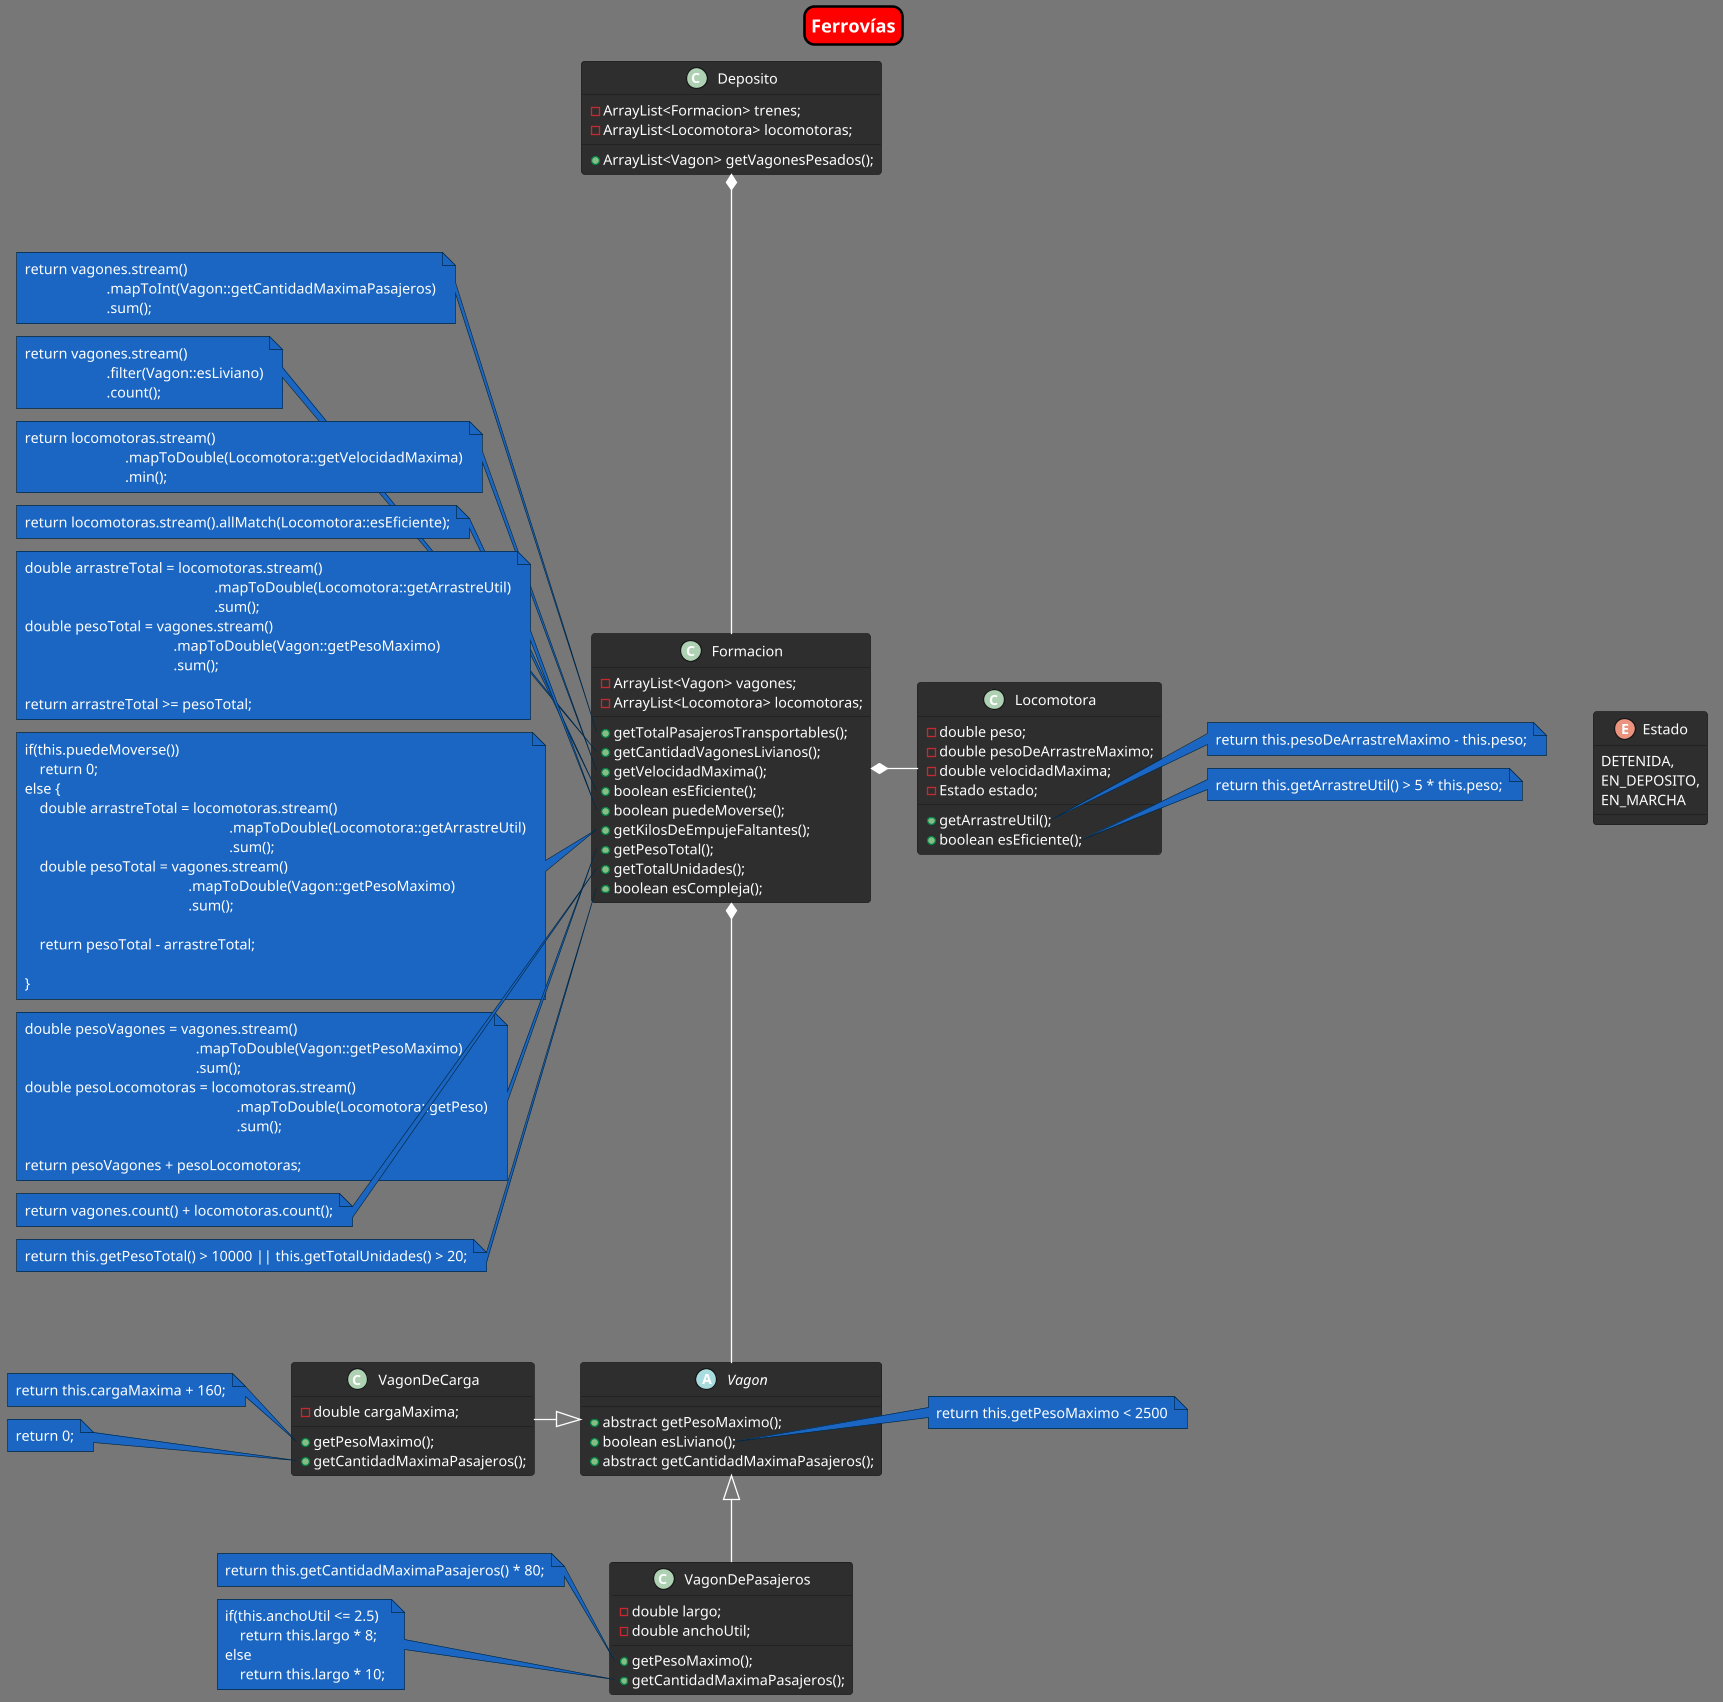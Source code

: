 @startuml
title "Ferrovías"
!theme reddress-darkblue
scale 1.3
'skinparam Linetype ortho
skinparam titleBorderRoundCorner 15
skinparam titleBorderThickness 2
skinparam titleBorderColor #000000
skinparam titleBackgroundColor #FF0000
skinparam defaultFontColor #FFFFFF
skinparam titleFontColor #FFFFFF


class Formacion {
    -ArrayList<Vagon> vagones;
    -ArrayList<Locomotora> locomotoras;

    +getTotalPasajerosTransportables();
    +getCantidadVagonesLivianos();
    +getVelocidadMaxima();
    +boolean esEficiente();
    +boolean puedeMoverse();
    +getKilosDeEmpujeFaltantes();
    +getPesoTotal();
    +getTotalUnidades();
    +boolean esCompleja();
}

class Locomotora {
    -double peso;
    -double pesoDeArrastreMaximo;
    -double velocidadMaxima;
    -Estado estado;

    +getArrastreUtil();
    +boolean esEficiente();
}

enum Estado {
    DETENIDA,
    EN_DEPOSITO,
    EN_MARCHA
}

abstract class Vagon {
    +abstract getPesoMaximo();
    +boolean esLiviano();
    +abstract getCantidadMaximaPasajeros();
}

class VagonDeCarga {
    -double cargaMaxima;

    +getPesoMaximo();
    +getCantidadMaximaPasajeros();
}

class VagonDePasajeros {
    -double largo;
    -double anchoUtil;

    +getPesoMaximo();
    +getCantidadMaximaPasajeros();
}

class Deposito {
    -ArrayList<Formacion> trenes;
    -ArrayList<Locomotora> locomotoras;

    +ArrayList<Vagon> getVagonesPesados();
}



'<<<<<<<<<<<<<< Relaciones <<<<<<<<<<<<<<
Deposito *-- Formacion

Formacion *-- Vagon
Formacion *-r- Locomotora

Vagon <|-l- VagonDeCarga
Vagon <|-- VagonDePasajeros

Locomotora -[hidden]r- Estado



'<<<<<<<<<<<<<< Notas <<<<<<<<<<<<<<

'<<<<<<<<<<<<<< Vagones <<<<<<<<<<<<<<
note right of Vagon::esLiviano
return this.getPesoMaximo < 2500
endnote

note left of VagonDePasajeros::getPesoMaximo
return this.getCantidadMaximaPasajeros() * 80;
endnote

note left of VagonDePasajeros::getCantidadMaximaPasajeros
if(this.anchoUtil <= 2.5)
    return this.largo * 8;
else
    return this.largo * 10;
endnote

note left of VagonDeCarga::getPesoMaximo
return this.cargaMaxima + 160;
endnote

note left of VagonDeCarga::getCantidadMaximaPasajeros
return 0;
endnote

'<<<<<<<<<<<<<< Locomotora <<<<<<<<<<<<<<
note right of Locomotora::getArrastreUtil
return this.pesoDeArrastreMaximo - this.peso;
endnote

note right of Locomotora::esEficiente
return this.getArrastreUtil() > 5 * this.peso;
endnote

'<<<<<<<<<<<<<< Formacion <<<<<<<<<<<<<<
note left of Formacion::getTotalPasajerosTransportables
return vagones.stream()
                      .mapToInt(Vagon::getCantidadMaximaPasajeros)
                      .sum();
endnote

note left of Formacion::getCantidadVagonesLivianos
return vagones.stream()
                      .filter(Vagon::esLiviano)
                      .count();
endnote

note left of Formacion::getVelocidadMaxima
return locomotoras.stream()
                           .mapToDouble(Locomotora::getVelocidadMaxima)
                           .min();
endnote

note left of Formacion::esEficiente
return locomotoras.stream().allMatch(Locomotora::esEficiente);
endnote

note left of Formacion::puedeMoverse
double arrastreTotal = locomotoras.stream()
                                                   .mapToDouble(Locomotora::getArrastreUtil)
                                                   .sum();
double pesoTotal = vagones.stream()
                                        .mapToDouble(Vagon::getPesoMaximo)
                                        .sum();

return arrastreTotal >= pesoTotal;
endnote

note left of Formacion::getKilosDeEmpujeFaltantes
if(this.puedeMoverse())
    return 0;
else {
    double arrastreTotal = locomotoras.stream()
                                                       .mapToDouble(Locomotora::getArrastreUtil)
                                                       .sum();
    double pesoTotal = vagones.stream()
                                            .mapToDouble(Vagon::getPesoMaximo)
                                            .sum();

    return pesoTotal - arrastreTotal;

}
endnote

note left of Formacion::getPesoTotal
double pesoVagones = vagones.stream()
                                              .mapToDouble(Vagon::getPesoMaximo)
                                              .sum();
double pesoLocomotoras = locomotoras.stream()
                                                         .mapToDouble(Locomotora::getPeso)
                                                         .sum();

return pesoVagones + pesoLocomotoras;
endnote

note left of Formacion::getTotalUnidades
return vagones.count() + locomotoras.count();
endnote

note left of Formacion::esCompleja
return this.getPesoTotal() > 10000 || this.getTotalUnidades() > 20;
endnote

@enduml